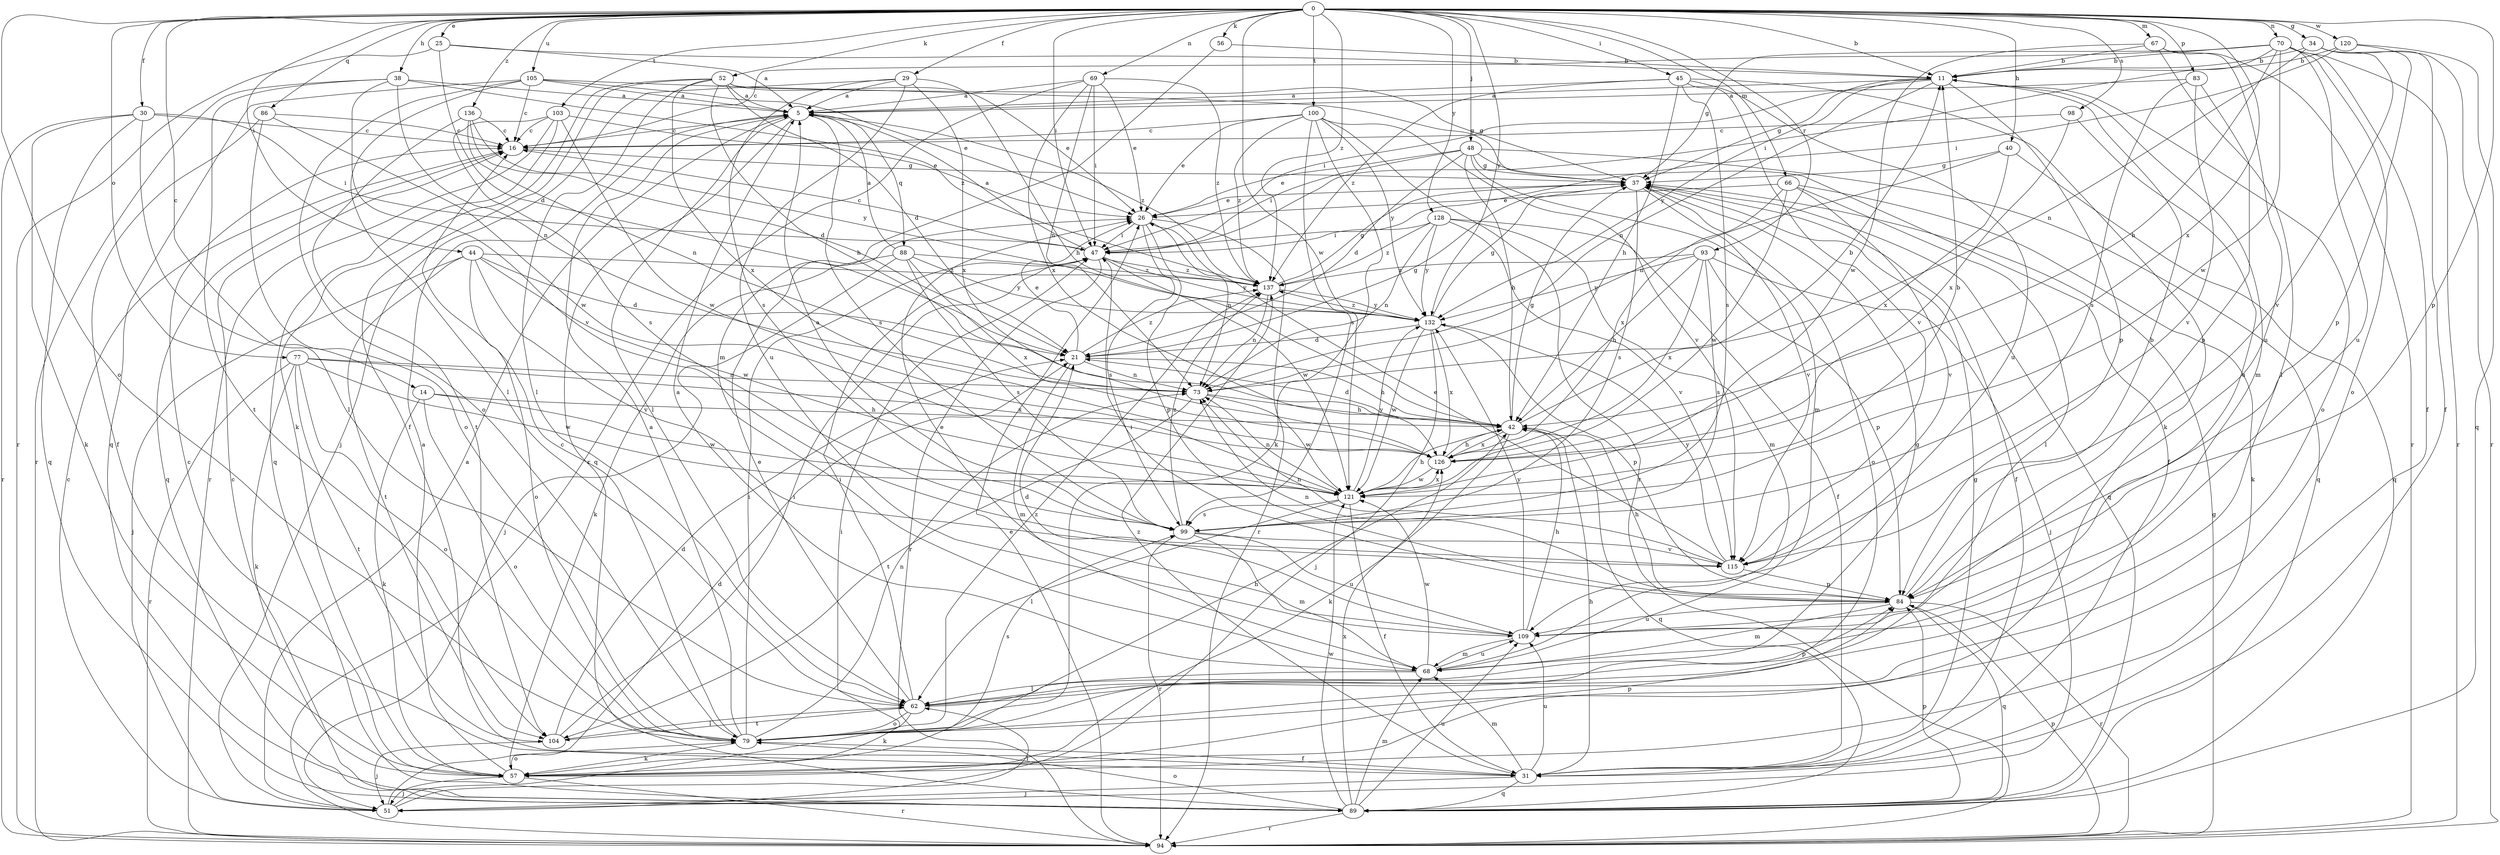 strict digraph  {
0;
5;
11;
14;
16;
21;
25;
26;
29;
30;
31;
34;
37;
38;
40;
42;
44;
45;
47;
48;
51;
52;
56;
57;
62;
66;
67;
68;
69;
70;
73;
77;
79;
83;
84;
86;
88;
89;
93;
94;
98;
99;
100;
103;
104;
105;
109;
115;
120;
121;
126;
128;
132;
136;
137;
0 -> 11  [label=b];
0 -> 14  [label=c];
0 -> 25  [label=e];
0 -> 29  [label=f];
0 -> 30  [label=f];
0 -> 34  [label=g];
0 -> 38  [label=h];
0 -> 40  [label=h];
0 -> 44  [label=i];
0 -> 45  [label=i];
0 -> 47  [label=i];
0 -> 48  [label=j];
0 -> 52  [label=k];
0 -> 56  [label=k];
0 -> 66  [label=m];
0 -> 67  [label=m];
0 -> 69  [label=n];
0 -> 70  [label=n];
0 -> 77  [label=o];
0 -> 79  [label=o];
0 -> 83  [label=p];
0 -> 84  [label=p];
0 -> 86  [label=q];
0 -> 93  [label=r];
0 -> 98  [label=s];
0 -> 100  [label=t];
0 -> 103  [label=t];
0 -> 105  [label=u];
0 -> 120  [label=w];
0 -> 121  [label=w];
0 -> 126  [label=x];
0 -> 128  [label=y];
0 -> 132  [label=y];
0 -> 136  [label=z];
0 -> 137  [label=z];
5 -> 16  [label=c];
5 -> 62  [label=l];
5 -> 88  [label=q];
5 -> 89  [label=q];
5 -> 99  [label=s];
5 -> 137  [label=z];
11 -> 5  [label=a];
11 -> 37  [label=g];
11 -> 47  [label=i];
11 -> 68  [label=m];
11 -> 73  [label=n];
11 -> 79  [label=o];
11 -> 84  [label=p];
11 -> 132  [label=y];
14 -> 42  [label=h];
14 -> 57  [label=k];
14 -> 79  [label=o];
14 -> 121  [label=w];
16 -> 37  [label=g];
16 -> 89  [label=q];
21 -> 26  [label=e];
21 -> 37  [label=g];
21 -> 42  [label=h];
21 -> 68  [label=m];
21 -> 73  [label=n];
21 -> 137  [label=z];
25 -> 5  [label=a];
25 -> 11  [label=b];
25 -> 21  [label=d];
25 -> 94  [label=r];
26 -> 47  [label=i];
26 -> 73  [label=n];
26 -> 84  [label=p];
26 -> 94  [label=r];
26 -> 99  [label=s];
29 -> 5  [label=a];
29 -> 42  [label=h];
29 -> 51  [label=j];
29 -> 99  [label=s];
29 -> 109  [label=u];
29 -> 126  [label=x];
30 -> 16  [label=c];
30 -> 47  [label=i];
30 -> 57  [label=k];
30 -> 62  [label=l];
30 -> 89  [label=q];
30 -> 94  [label=r];
31 -> 37  [label=g];
31 -> 42  [label=h];
31 -> 51  [label=j];
31 -> 68  [label=m];
31 -> 89  [label=q];
31 -> 109  [label=u];
31 -> 137  [label=z];
34 -> 11  [label=b];
34 -> 31  [label=f];
34 -> 73  [label=n];
34 -> 94  [label=r];
34 -> 115  [label=v];
37 -> 26  [label=e];
37 -> 31  [label=f];
37 -> 79  [label=o];
37 -> 89  [label=q];
37 -> 99  [label=s];
37 -> 115  [label=v];
38 -> 5  [label=a];
38 -> 73  [label=n];
38 -> 94  [label=r];
38 -> 104  [label=t];
38 -> 115  [label=v];
38 -> 137  [label=z];
40 -> 37  [label=g];
40 -> 73  [label=n];
40 -> 89  [label=q];
40 -> 126  [label=x];
42 -> 11  [label=b];
42 -> 21  [label=d];
42 -> 37  [label=g];
42 -> 57  [label=k];
42 -> 89  [label=q];
42 -> 126  [label=x];
44 -> 21  [label=d];
44 -> 51  [label=j];
44 -> 79  [label=o];
44 -> 104  [label=t];
44 -> 115  [label=v];
44 -> 121  [label=w];
44 -> 137  [label=z];
45 -> 5  [label=a];
45 -> 42  [label=h];
45 -> 57  [label=k];
45 -> 99  [label=s];
45 -> 109  [label=u];
45 -> 115  [label=v];
45 -> 137  [label=z];
47 -> 5  [label=a];
47 -> 16  [label=c];
47 -> 94  [label=r];
47 -> 121  [label=w];
47 -> 132  [label=y];
47 -> 137  [label=z];
48 -> 21  [label=d];
48 -> 26  [label=e];
48 -> 31  [label=f];
48 -> 37  [label=g];
48 -> 42  [label=h];
48 -> 47  [label=i];
48 -> 68  [label=m];
48 -> 89  [label=q];
51 -> 5  [label=a];
51 -> 16  [label=c];
51 -> 21  [label=d];
51 -> 47  [label=i];
51 -> 62  [label=l];
52 -> 5  [label=a];
52 -> 21  [label=d];
52 -> 26  [label=e];
52 -> 31  [label=f];
52 -> 37  [label=g];
52 -> 42  [label=h];
52 -> 57  [label=k];
52 -> 62  [label=l];
52 -> 126  [label=x];
56 -> 11  [label=b];
56 -> 68  [label=m];
57 -> 5  [label=a];
57 -> 16  [label=c];
57 -> 51  [label=j];
57 -> 79  [label=o];
57 -> 84  [label=p];
57 -> 94  [label=r];
62 -> 26  [label=e];
62 -> 37  [label=g];
62 -> 47  [label=i];
62 -> 57  [label=k];
62 -> 79  [label=o];
62 -> 84  [label=p];
62 -> 104  [label=t];
66 -> 26  [label=e];
66 -> 57  [label=k];
66 -> 62  [label=l];
66 -> 115  [label=v];
66 -> 121  [label=w];
66 -> 126  [label=x];
67 -> 11  [label=b];
67 -> 62  [label=l];
67 -> 94  [label=r];
67 -> 109  [label=u];
67 -> 121  [label=w];
68 -> 5  [label=a];
68 -> 62  [label=l];
68 -> 109  [label=u];
68 -> 121  [label=w];
69 -> 5  [label=a];
69 -> 26  [label=e];
69 -> 47  [label=i];
69 -> 73  [label=n];
69 -> 94  [label=r];
69 -> 126  [label=x];
69 -> 137  [label=z];
70 -> 11  [label=b];
70 -> 16  [label=c];
70 -> 31  [label=f];
70 -> 37  [label=g];
70 -> 42  [label=h];
70 -> 47  [label=i];
70 -> 79  [label=o];
70 -> 94  [label=r];
70 -> 109  [label=u];
70 -> 121  [label=w];
73 -> 42  [label=h];
73 -> 104  [label=t];
73 -> 121  [label=w];
77 -> 57  [label=k];
77 -> 73  [label=n];
77 -> 79  [label=o];
77 -> 94  [label=r];
77 -> 104  [label=t];
77 -> 121  [label=w];
77 -> 126  [label=x];
79 -> 5  [label=a];
79 -> 16  [label=c];
79 -> 31  [label=f];
79 -> 42  [label=h];
79 -> 47  [label=i];
79 -> 57  [label=k];
79 -> 73  [label=n];
79 -> 99  [label=s];
79 -> 137  [label=z];
83 -> 5  [label=a];
83 -> 84  [label=p];
83 -> 99  [label=s];
83 -> 115  [label=v];
84 -> 11  [label=b];
84 -> 42  [label=h];
84 -> 47  [label=i];
84 -> 68  [label=m];
84 -> 73  [label=n];
84 -> 89  [label=q];
84 -> 94  [label=r];
84 -> 109  [label=u];
86 -> 16  [label=c];
86 -> 31  [label=f];
86 -> 79  [label=o];
86 -> 121  [label=w];
88 -> 5  [label=a];
88 -> 51  [label=j];
88 -> 57  [label=k];
88 -> 99  [label=s];
88 -> 126  [label=x];
88 -> 132  [label=y];
88 -> 137  [label=z];
89 -> 16  [label=c];
89 -> 68  [label=m];
89 -> 79  [label=o];
89 -> 84  [label=p];
89 -> 94  [label=r];
89 -> 109  [label=u];
89 -> 121  [label=w];
89 -> 126  [label=x];
93 -> 42  [label=h];
93 -> 51  [label=j];
93 -> 84  [label=p];
93 -> 99  [label=s];
93 -> 126  [label=x];
93 -> 132  [label=y];
93 -> 137  [label=z];
94 -> 26  [label=e];
94 -> 37  [label=g];
94 -> 84  [label=p];
98 -> 16  [label=c];
98 -> 109  [label=u];
98 -> 126  [label=x];
99 -> 5  [label=a];
99 -> 68  [label=m];
99 -> 94  [label=r];
99 -> 109  [label=u];
99 -> 115  [label=v];
99 -> 137  [label=z];
100 -> 16  [label=c];
100 -> 26  [label=e];
100 -> 57  [label=k];
100 -> 94  [label=r];
100 -> 99  [label=s];
100 -> 115  [label=v];
100 -> 132  [label=y];
100 -> 137  [label=z];
103 -> 16  [label=c];
103 -> 26  [label=e];
103 -> 89  [label=q];
103 -> 94  [label=r];
103 -> 99  [label=s];
103 -> 121  [label=w];
104 -> 21  [label=d];
104 -> 47  [label=i];
104 -> 51  [label=j];
104 -> 62  [label=l];
105 -> 5  [label=a];
105 -> 16  [label=c];
105 -> 26  [label=e];
105 -> 37  [label=g];
105 -> 62  [label=l];
105 -> 79  [label=o];
105 -> 89  [label=q];
109 -> 21  [label=d];
109 -> 26  [label=e];
109 -> 42  [label=h];
109 -> 68  [label=m];
109 -> 132  [label=y];
115 -> 26  [label=e];
115 -> 73  [label=n];
115 -> 84  [label=p];
115 -> 132  [label=y];
120 -> 11  [label=b];
120 -> 47  [label=i];
120 -> 84  [label=p];
120 -> 89  [label=q];
121 -> 11  [label=b];
121 -> 31  [label=f];
121 -> 42  [label=h];
121 -> 62  [label=l];
121 -> 73  [label=n];
121 -> 99  [label=s];
121 -> 126  [label=x];
121 -> 132  [label=y];
126 -> 42  [label=h];
126 -> 121  [label=w];
128 -> 31  [label=f];
128 -> 47  [label=i];
128 -> 68  [label=m];
128 -> 73  [label=n];
128 -> 115  [label=v];
128 -> 132  [label=y];
128 -> 137  [label=z];
132 -> 21  [label=d];
132 -> 37  [label=g];
132 -> 51  [label=j];
132 -> 84  [label=p];
132 -> 121  [label=w];
132 -> 126  [label=x];
132 -> 137  [label=z];
136 -> 16  [label=c];
136 -> 21  [label=d];
136 -> 73  [label=n];
136 -> 104  [label=t];
136 -> 132  [label=y];
137 -> 37  [label=g];
137 -> 73  [label=n];
137 -> 132  [label=y];
}
